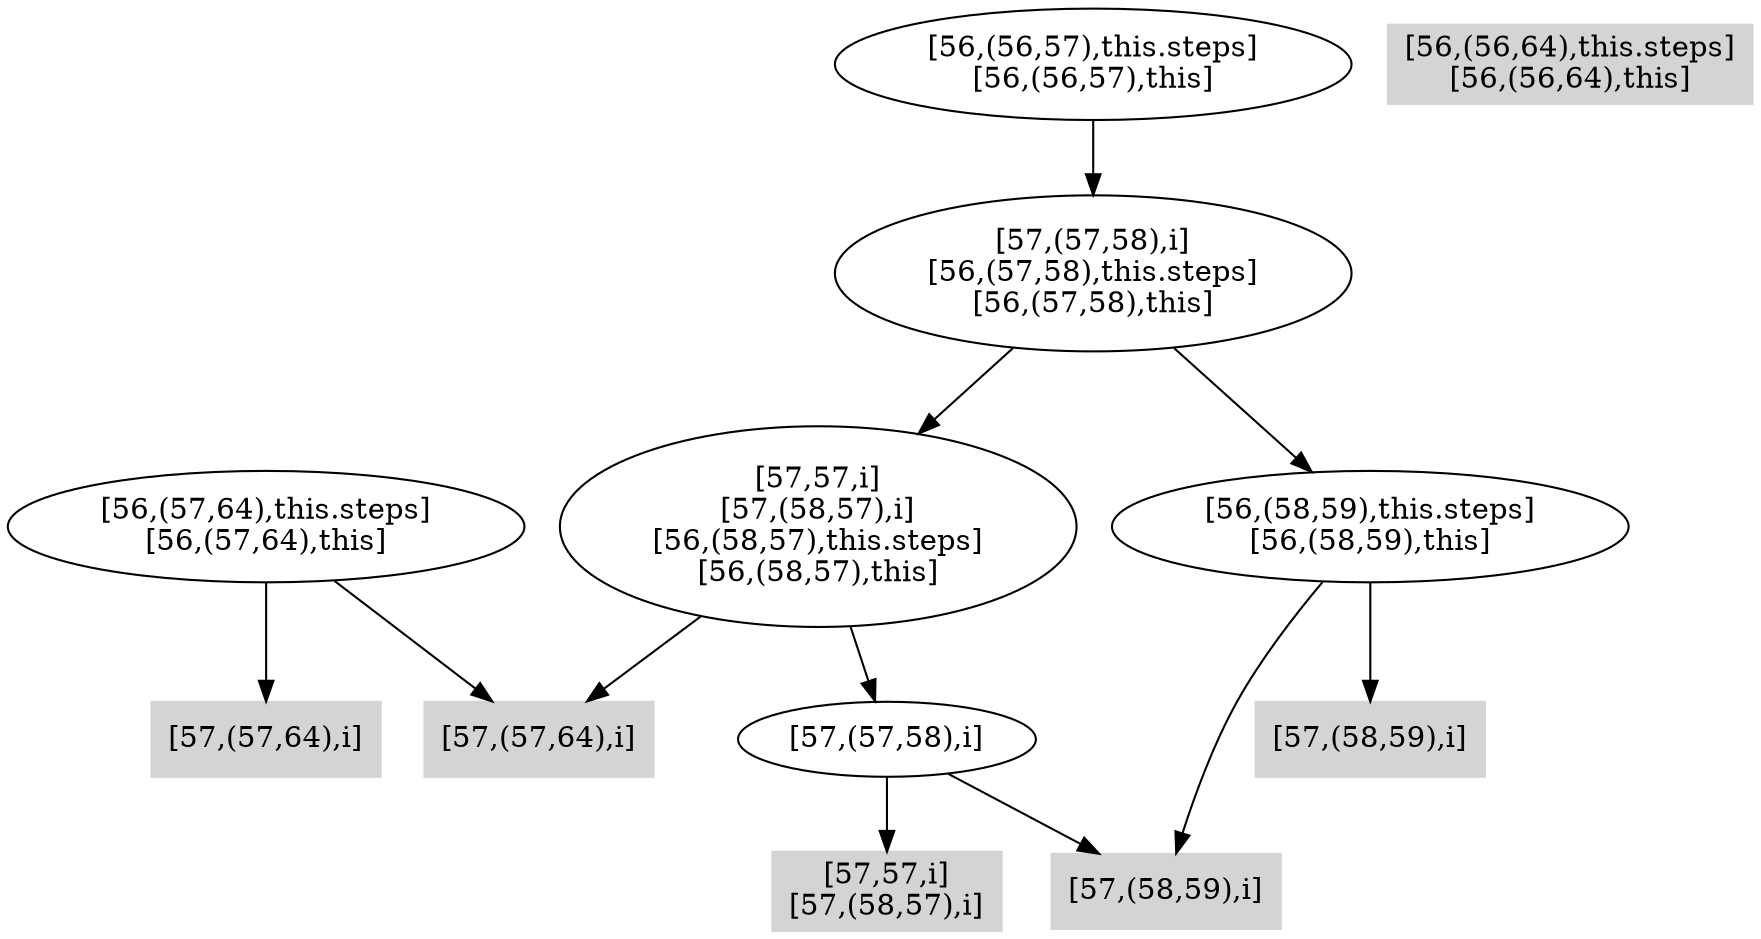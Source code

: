 digraph { 
6989 [shape=box,style=filled,color=".0 .0 .83",label="[57,(58,59),i]"];
6990 [shape=box,style=filled,color=".0 .0 .83",label="[57,(58,59),i]"];
6991 [label="[56,(58,59),this.steps]\n[56,(58,59),this]"];
6992 [shape=box,style=filled,color=".0 .0 .83",label="[57,57,i]\n[57,(58,57),i]"];
6993 [label="[57,(57,58),i]"];
6994 [shape=box,style=filled,color=".0 .0 .83",label="[57,(57,64),i]"];
6995 [label="[57,57,i]\n[57,(58,57),i]\n[56,(58,57),this.steps]\n[56,(58,57),this]"];
6996 [label="[57,(57,58),i]\n[56,(57,58),this.steps]\n[56,(57,58),this]"];
6997 [shape=box,style=filled,color=".0 .0 .83",label="[57,(57,64),i]"];
6998 [label="[56,(57,64),this.steps]\n[56,(57,64),this]"];
6999 [label="[56,(56,57),this.steps]\n[56,(56,57),this]"];
7000 [shape=box,style=filled,color=".0 .0 .83",label="[56,(56,64),this.steps]\n[56,(56,64),this]"];
6991 -> 6989;
6991 -> 6990;
6993 -> 6990;
6993 -> 6992;
6995 -> 6993;
6995 -> 6994;
6996 -> 6991;
6996 -> 6995;
6998 -> 6994;
6998 -> 6997;
6999 -> 6996;
}
